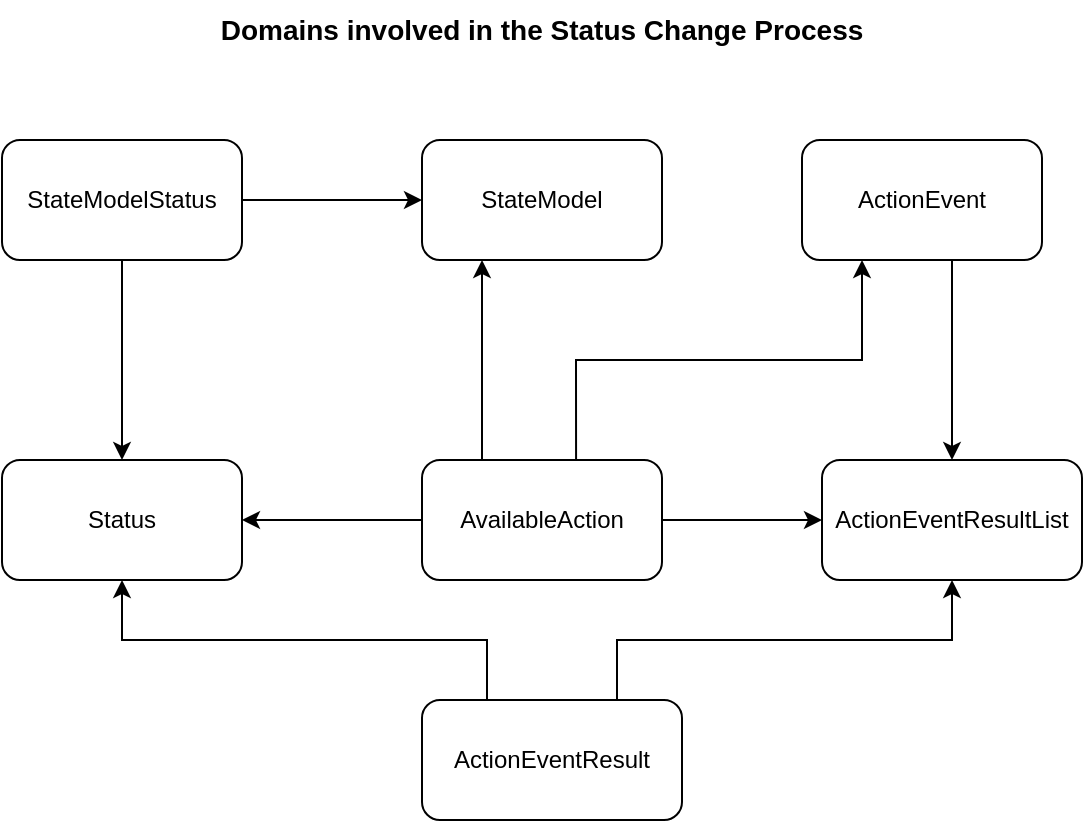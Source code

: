 <mxfile version="20.3.0" type="device"><diagram id="gV_GIdKUKbbQq0kPAH81" name="Page-1"><mxGraphModel dx="1102" dy="857" grid="1" gridSize="10" guides="1" tooltips="1" connect="1" arrows="1" fold="1" page="1" pageScale="1" pageWidth="850" pageHeight="1100" math="0" shadow="0"><root><mxCell id="0"/><mxCell id="1" parent="0"/><mxCell id="Ve5IslS_dmMGO7tbepop-1" value="StateModel" style="rounded=1;whiteSpace=wrap;html=1;" parent="1" vertex="1"><mxGeometry x="300" y="100" width="120" height="60" as="geometry"/></mxCell><mxCell id="Ve5IslS_dmMGO7tbepop-2" value="Status" style="rounded=1;whiteSpace=wrap;html=1;" parent="1" vertex="1"><mxGeometry x="90" y="260" width="120" height="60" as="geometry"/></mxCell><mxCell id="Ve5IslS_dmMGO7tbepop-19" style="edgeStyle=orthogonalEdgeStyle;rounded=0;orthogonalLoop=1;jettySize=auto;html=1;entryX=0.5;entryY=0;entryDx=0;entryDy=0;" parent="1" target="Ve5IslS_dmMGO7tbepop-4" edge="1"><mxGeometry relative="1" as="geometry"><mxPoint x="570" y="160" as="sourcePoint"/><Array as="points"><mxPoint x="565" y="160"/></Array></mxGeometry></mxCell><mxCell id="Ve5IslS_dmMGO7tbepop-3" value="ActionEvent" style="rounded=1;whiteSpace=wrap;html=1;" parent="1" vertex="1"><mxGeometry x="490" y="100" width="120" height="60" as="geometry"/></mxCell><mxCell id="Ve5IslS_dmMGO7tbepop-4" value="ActionEventResultList" style="rounded=1;whiteSpace=wrap;html=1;" parent="1" vertex="1"><mxGeometry x="500" y="260" width="130" height="60" as="geometry"/></mxCell><mxCell id="Ve5IslS_dmMGO7tbepop-16" style="edgeStyle=orthogonalEdgeStyle;rounded=0;orthogonalLoop=1;jettySize=auto;html=1;exitX=1;exitY=0.5;exitDx=0;exitDy=0;entryX=0;entryY=0.5;entryDx=0;entryDy=0;" parent="1" source="Ve5IslS_dmMGO7tbepop-5" target="Ve5IslS_dmMGO7tbepop-4" edge="1"><mxGeometry relative="1" as="geometry"/></mxCell><mxCell id="GCMgNN6SySbp-9KwpjaD-1" style="edgeStyle=orthogonalEdgeStyle;rounded=0;orthogonalLoop=1;jettySize=auto;html=1;exitX=0;exitY=0.5;exitDx=0;exitDy=0;entryX=1;entryY=0.5;entryDx=0;entryDy=0;" parent="1" source="Ve5IslS_dmMGO7tbepop-5" target="Ve5IslS_dmMGO7tbepop-2" edge="1"><mxGeometry relative="1" as="geometry"/></mxCell><mxCell id="GCMgNN6SySbp-9KwpjaD-2" style="edgeStyle=orthogonalEdgeStyle;rounded=0;orthogonalLoop=1;jettySize=auto;html=1;exitX=0.25;exitY=0;exitDx=0;exitDy=0;entryX=0.25;entryY=1;entryDx=0;entryDy=0;" parent="1" source="Ve5IslS_dmMGO7tbepop-5" target="Ve5IslS_dmMGO7tbepop-1" edge="1"><mxGeometry relative="1" as="geometry"><Array as="points"><mxPoint x="330" y="240"/><mxPoint x="330" y="240"/></Array></mxGeometry></mxCell><mxCell id="GCMgNN6SySbp-9KwpjaD-4" style="edgeStyle=orthogonalEdgeStyle;rounded=0;orthogonalLoop=1;jettySize=auto;html=1;exitX=0.642;exitY=0.017;exitDx=0;exitDy=0;entryX=0.25;entryY=1;entryDx=0;entryDy=0;exitPerimeter=0;" parent="1" source="Ve5IslS_dmMGO7tbepop-5" target="Ve5IslS_dmMGO7tbepop-3" edge="1"><mxGeometry relative="1" as="geometry"><Array as="points"><mxPoint x="377" y="210"/><mxPoint x="520" y="210"/></Array></mxGeometry></mxCell><mxCell id="Ve5IslS_dmMGO7tbepop-5" value="AvailableAction" style="rounded=1;whiteSpace=wrap;html=1;" parent="1" vertex="1"><mxGeometry x="300" y="260" width="120" height="60" as="geometry"/></mxCell><mxCell id="Ve5IslS_dmMGO7tbepop-22" style="edgeStyle=orthogonalEdgeStyle;rounded=0;orthogonalLoop=1;jettySize=auto;html=1;exitX=0.25;exitY=0;exitDx=0;exitDy=0;entryX=0.5;entryY=1;entryDx=0;entryDy=0;" parent="1" source="Ve5IslS_dmMGO7tbepop-6" target="Ve5IslS_dmMGO7tbepop-2" edge="1"><mxGeometry relative="1" as="geometry"><mxPoint x="140" y="340" as="targetPoint"/></mxGeometry></mxCell><mxCell id="GCMgNN6SySbp-9KwpjaD-5" style="edgeStyle=orthogonalEdgeStyle;rounded=0;orthogonalLoop=1;jettySize=auto;html=1;exitX=0.75;exitY=0;exitDx=0;exitDy=0;entryX=0.5;entryY=1;entryDx=0;entryDy=0;" parent="1" source="Ve5IslS_dmMGO7tbepop-6" target="Ve5IslS_dmMGO7tbepop-4" edge="1"><mxGeometry relative="1" as="geometry"/></mxCell><mxCell id="Ve5IslS_dmMGO7tbepop-6" value="ActionEventResult" style="rounded=1;whiteSpace=wrap;html=1;" parent="1" vertex="1"><mxGeometry x="300" y="380" width="130" height="60" as="geometry"/></mxCell><mxCell id="Ve5IslS_dmMGO7tbepop-23" value="Domains involved in the Status Change Process" style="text;html=1;strokeColor=none;fillColor=none;align=center;verticalAlign=middle;whiteSpace=wrap;rounded=0;fontStyle=1;fontSize=14;" parent="1" vertex="1"><mxGeometry x="180" y="30" width="360" height="30" as="geometry"/></mxCell><mxCell id="UAL60vpBYt7VJ-Xm4fNF-6" style="edgeStyle=orthogonalEdgeStyle;rounded=0;orthogonalLoop=1;jettySize=auto;html=1;entryX=0;entryY=0.5;entryDx=0;entryDy=0;" edge="1" parent="1" source="UAL60vpBYt7VJ-Xm4fNF-1" target="Ve5IslS_dmMGO7tbepop-1"><mxGeometry relative="1" as="geometry"/></mxCell><mxCell id="UAL60vpBYt7VJ-Xm4fNF-7" style="edgeStyle=orthogonalEdgeStyle;rounded=0;orthogonalLoop=1;jettySize=auto;html=1;" edge="1" parent="1" source="UAL60vpBYt7VJ-Xm4fNF-1" target="Ve5IslS_dmMGO7tbepop-2"><mxGeometry relative="1" as="geometry"/></mxCell><mxCell id="UAL60vpBYt7VJ-Xm4fNF-1" value="StateModelStatus" style="rounded=1;whiteSpace=wrap;html=1;" vertex="1" parent="1"><mxGeometry x="90" y="100" width="120" height="60" as="geometry"/></mxCell></root></mxGraphModel></diagram></mxfile>